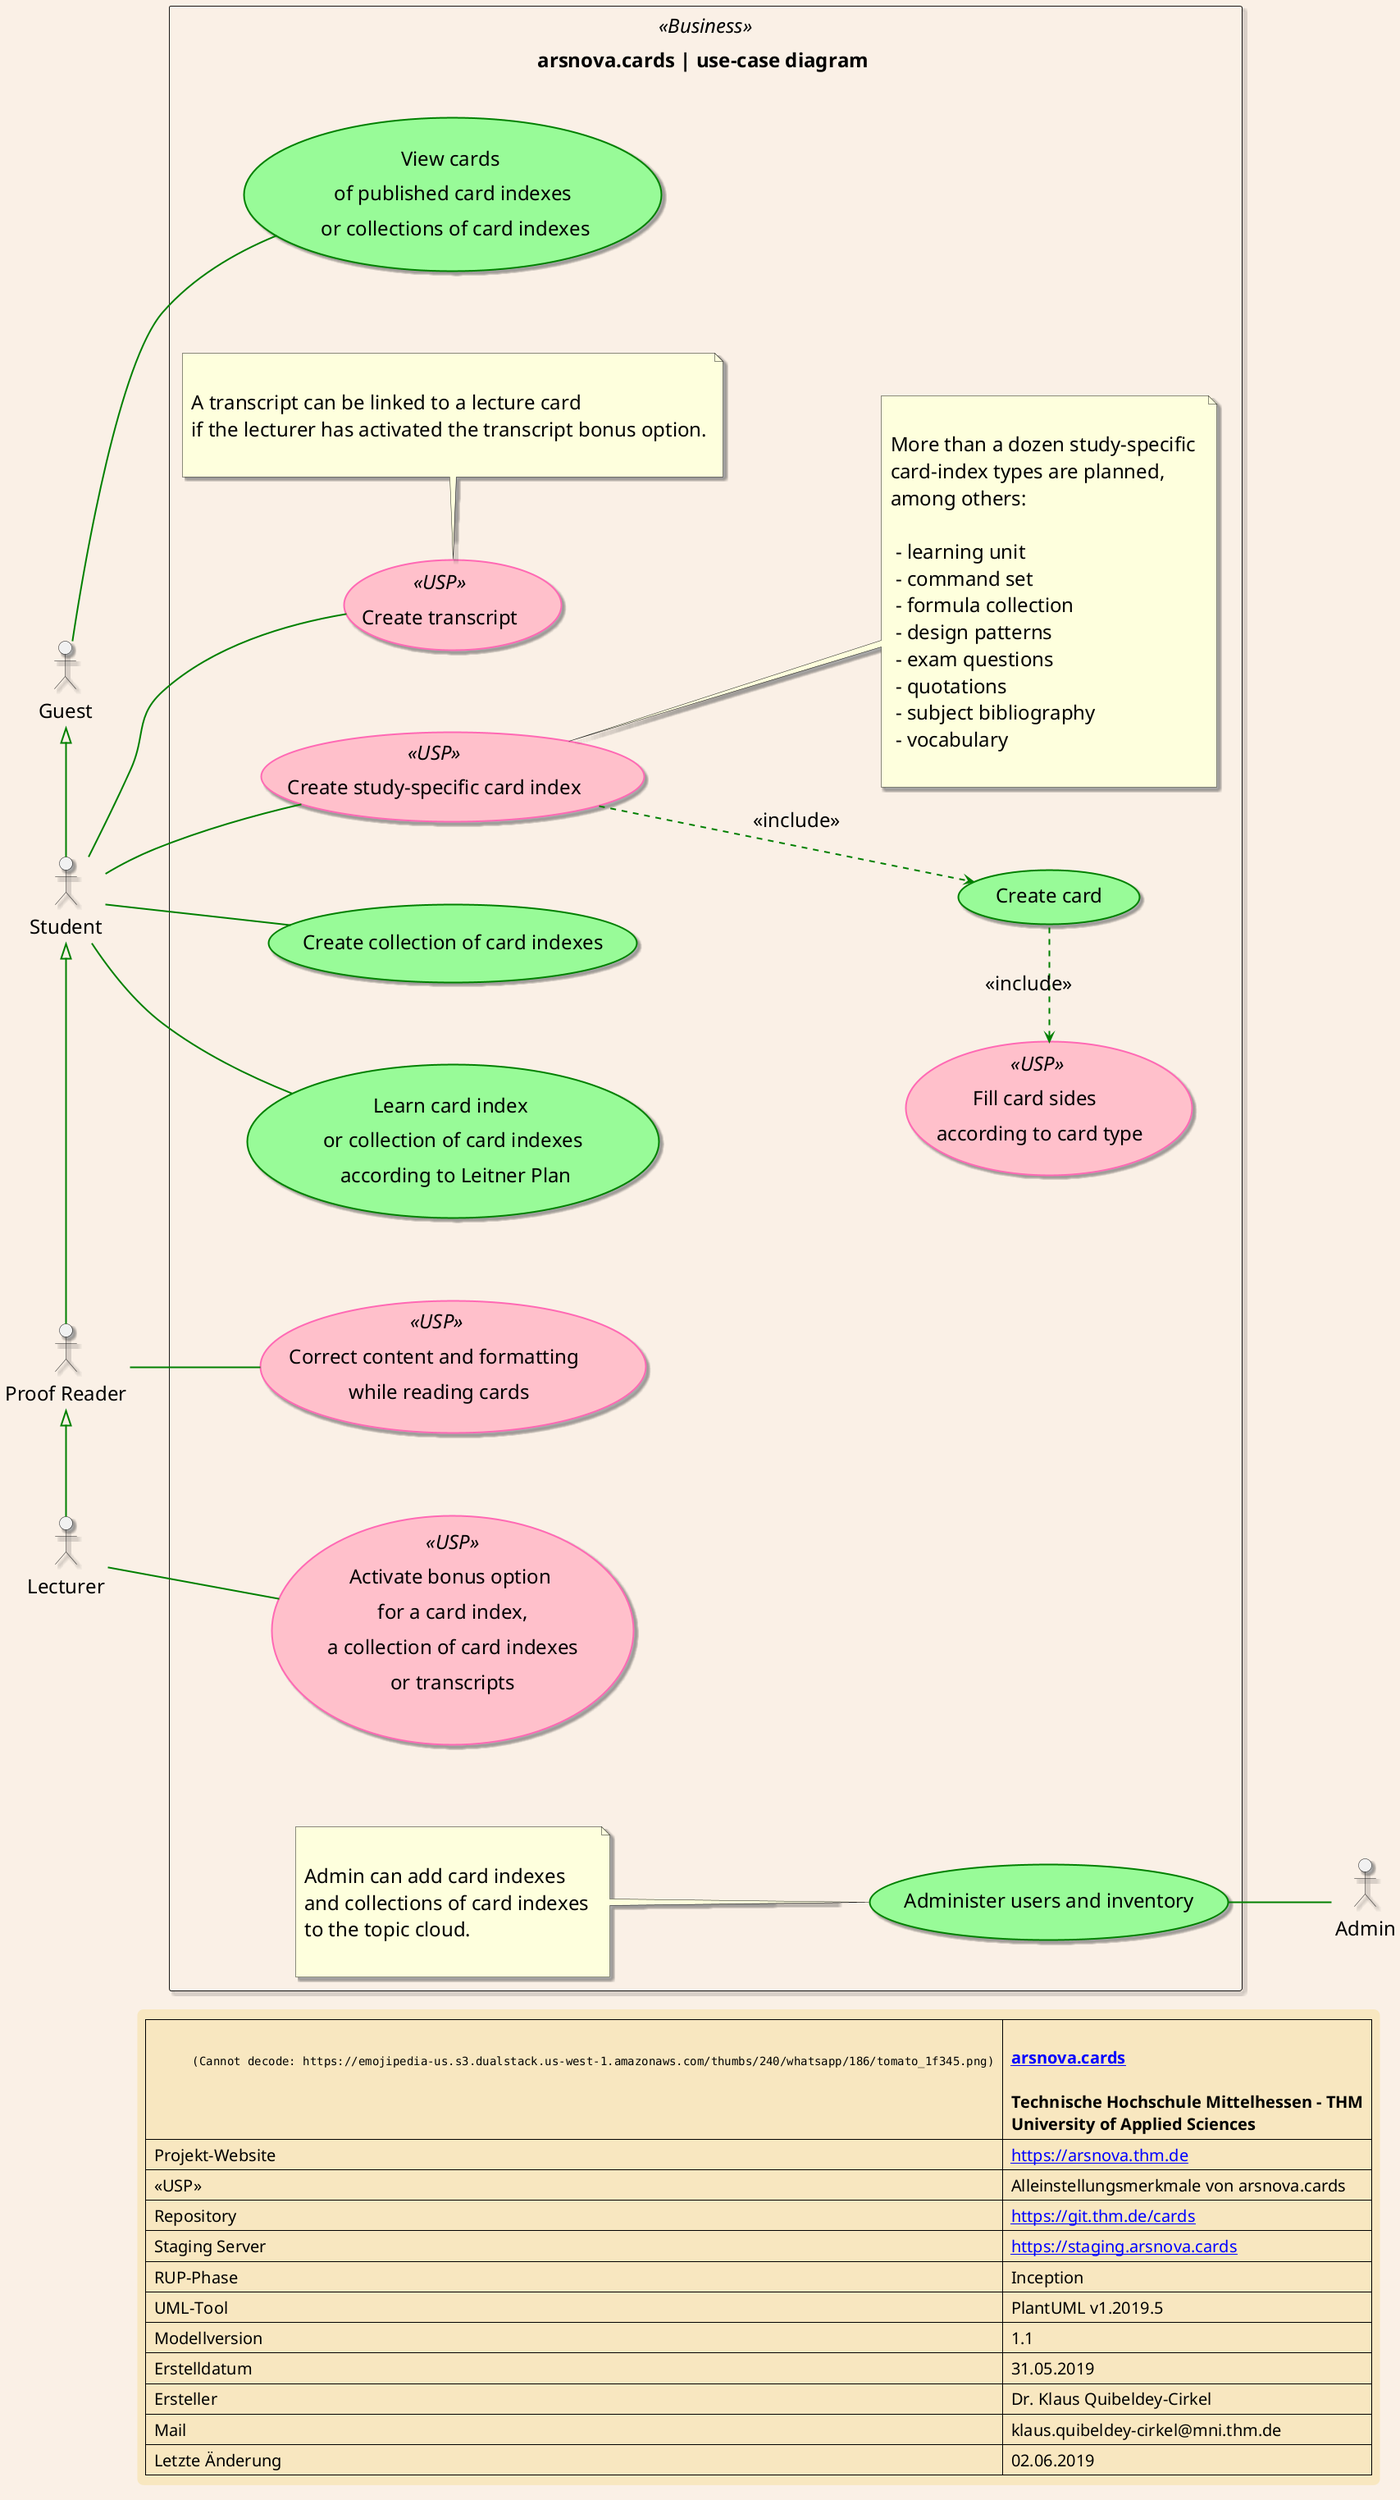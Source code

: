 @startuml

scale 1.0

left to right direction

skinparam backgroundColor Linen
skinparam LegendBackgroundColor Strategy
skinparam LegendBorderThickness 0
skinparam LegendFontSize 20
skinparam Padding 5
skinparam defaultFontSize 24
skinparam Nodesep 100
skinparam ArrowThickness 2
skinparam shadowing true

skinparam usecase {
    BackgroundColor PaleGreen
    BorderColor Green
    BackgroundColor<<USP>> Pink
    BorderColor<<USP>> HotPink
    BorderThickness 2
    ArrowThickness 2
    ArrowColor Green
    ActorBorderColor Green
}

actor Guest
actor Student
actor Lecturer
actor "Proof Reader" as ProofReader
actor Admin

rectangle "arsnova.cards | use-case diagram \n" << Business >> {

    usecase Search as "View cards \n of published card indexes \n or collections of card indexes"
    usecase Learn as "Learn card index \n or collection of card indexes \n according to Leitner Plan"
    usecase CreateCardIndex as "Create study-specific card index" << USP >>
    usecase CreateCollection as "Create collection of card indexes"
    usecase CreateCard as "Create card"
    usecase Transcript as "Create transcript" << USP >>
    usecase Edit as "Fill card sides \n according to card type" << USP >>
    usecase Bonus as "Activate bonus option \n for a card index, \n a collection of card indexes \nor transcripts" << USP >>
    usecase Correction as "Correct content and formatting \n while reading cards" << USP >>
    usecase Backend as "Administer users and inventory"

    note " \nA transcript can be linked to a lecture card \nif the lecturer has activated the transcript bonus option.\n" as TranscriptBonus
    note " \nMore than a dozen study-specific \ncard-index types are planned, \namong others:\n\n - learning unit\n - command set \n - formula collection\n - design patterns\n - exam questions\n - quotations\n - subject bibliography\n - vocabulary\n" as CardTypes
    note " \nAdmin can add card indexes \nand collections of card indexes \nto the topic cloud.\n" as TopicCloud

    Guest <|- Student
    Student <|- ProofReader
    ProofReader <|- Lecturer
    Guest - (Search)
    Student - (Transcript)
    (Transcript) - TranscriptBonus
    Student - (CreateCardIndex)
    Student - (CreateCollection)
    (CreateCardIndex) ..> (CreateCard) : << include >>
    (CreateCardIndex) .. CardTypes
    (Edit) <. (CreateCard) : << include >>
    Student - (Learn)
    ProofReader - Correction
    Lecturer -- (Bonus)
    TopicCloud -- Backend
    (Backend) --- Admin
}

legend right
  |= \n          <img:https://emojipedia-us.s3.dualstack.us-west-1.amazonaws.com/thumbs/240/whatsapp/186/tomato_1f345.png> |= \n [[https://arsnova.cards arsnova.cards]] \n\n Technische Hochschule Mittelhessen – THM \n University of Applied Sciences |
  | Projekt-Website | [[https://arsnova.thm.de]] |
  | «USP» | Alleinstellungsmerkmale von arsnova.cards |
  | Repository | [[https://git.thm.de/cards]] |
  | Staging Server | [[https://staging.arsnova.cards]] |
  | RUP-Phase| Inception|
  | UML-Tool| PlantUML v1.2019.5|
  | Modellversion| 1.1 |
  | Erstelldatum| 31.05.2019 |
  | Ersteller| Dr. Klaus Quibeldey-Cirkel |
  | Mail| klaus.quibeldey-cirkel@mni.thm.de |
  | Letzte Änderung| 02.06.2019 |
end legend

@enduml
